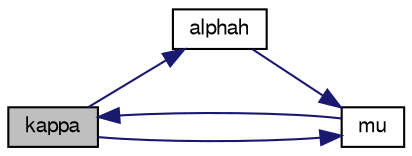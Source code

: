 digraph "kappa"
{
  bgcolor="transparent";
  edge [fontname="FreeSans",fontsize="10",labelfontname="FreeSans",labelfontsize="10"];
  node [fontname="FreeSans",fontsize="10",shape=record];
  rankdir="LR";
  Node158 [label="kappa",height=0.2,width=0.4,color="black", fillcolor="grey75", style="filled", fontcolor="black"];
  Node158 -> Node159 [color="midnightblue",fontsize="10",style="solid",fontname="FreeSans"];
  Node159 [label="alphah",height=0.2,width=0.4,color="black",URL="$a30394.html#aa3d16e0f36b6c7f0e4c8fdd59878d31f",tooltip="Thermal diffusivity of enthalpy [kg/ms]. "];
  Node159 -> Node160 [color="midnightblue",fontsize="10",style="solid",fontname="FreeSans"];
  Node160 [label="mu",height=0.2,width=0.4,color="black",URL="$a30394.html#a156c9bed463e921bb2ef8c7cbfb7fdc9",tooltip="Dynamic viscosity [kg/ms]. "];
  Node160 -> Node158 [color="midnightblue",fontsize="10",style="solid",fontname="FreeSans"];
  Node158 -> Node160 [color="midnightblue",fontsize="10",style="solid",fontname="FreeSans"];
}
